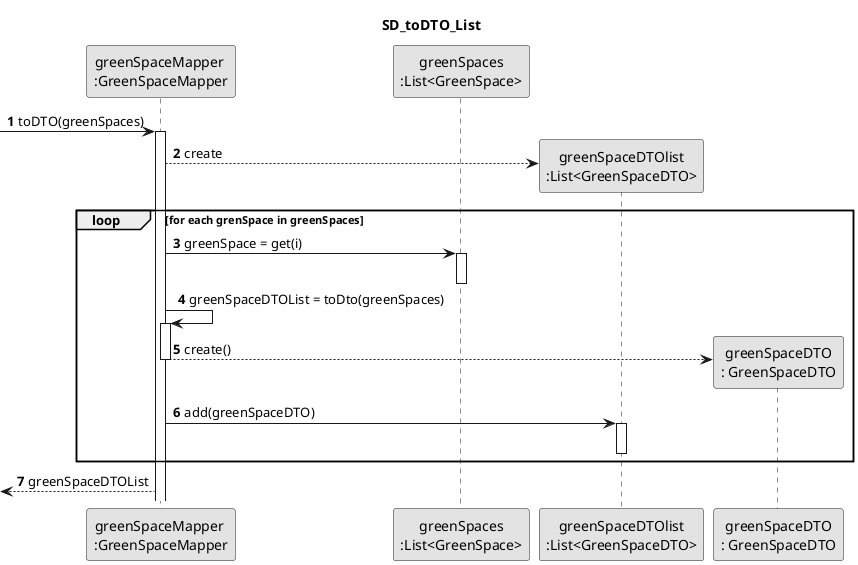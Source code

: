 @startuml
skinparam monochrome true
skinparam packageStyle rectangle
skinparam shadowing false

autonumber
title SD_toDTO_List

'hide footbox
participant "greenSpaceMapper \n:GreenSpaceMapper" as Mapper
participant "greenSpaces\n:List<GreenSpace>" as List
participant "greenSpaceDTOlist\n:List<GreenSpaceDTO>" as ListDto
participant "greenSpaceDTO\n: GreenSpaceDTO" as Dto

-> Mapper : toDTO(greenSpaces)
activate Mapper

    Mapper --> ListDto** : create

    loop for each grenSpace in greenSpaces

    Mapper -> List : greenSpace = get(i)
    activate List
    deactivate List

    Mapper -> Mapper : greenSpaceDTOList = toDto(greenSpaces)
    activate Mapper

    Mapper --> Dto** : create()
    deactivate Mapper

    Mapper -> ListDto : add(greenSpaceDTO)
    activate ListDto
    deactivate ListDto

    end
<-- Mapper : greenSpaceDTOList

@enduml